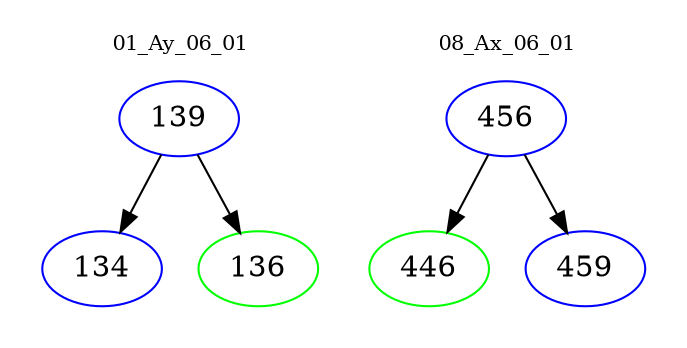 digraph{
subgraph cluster_0 {
color = white
label = "01_Ay_06_01";
fontsize=10;
T0_139 [label="139", color="blue"]
T0_139 -> T0_134 [color="black"]
T0_134 [label="134", color="blue"]
T0_139 -> T0_136 [color="black"]
T0_136 [label="136", color="green"]
}
subgraph cluster_1 {
color = white
label = "08_Ax_06_01";
fontsize=10;
T1_456 [label="456", color="blue"]
T1_456 -> T1_446 [color="black"]
T1_446 [label="446", color="green"]
T1_456 -> T1_459 [color="black"]
T1_459 [label="459", color="blue"]
}
}
